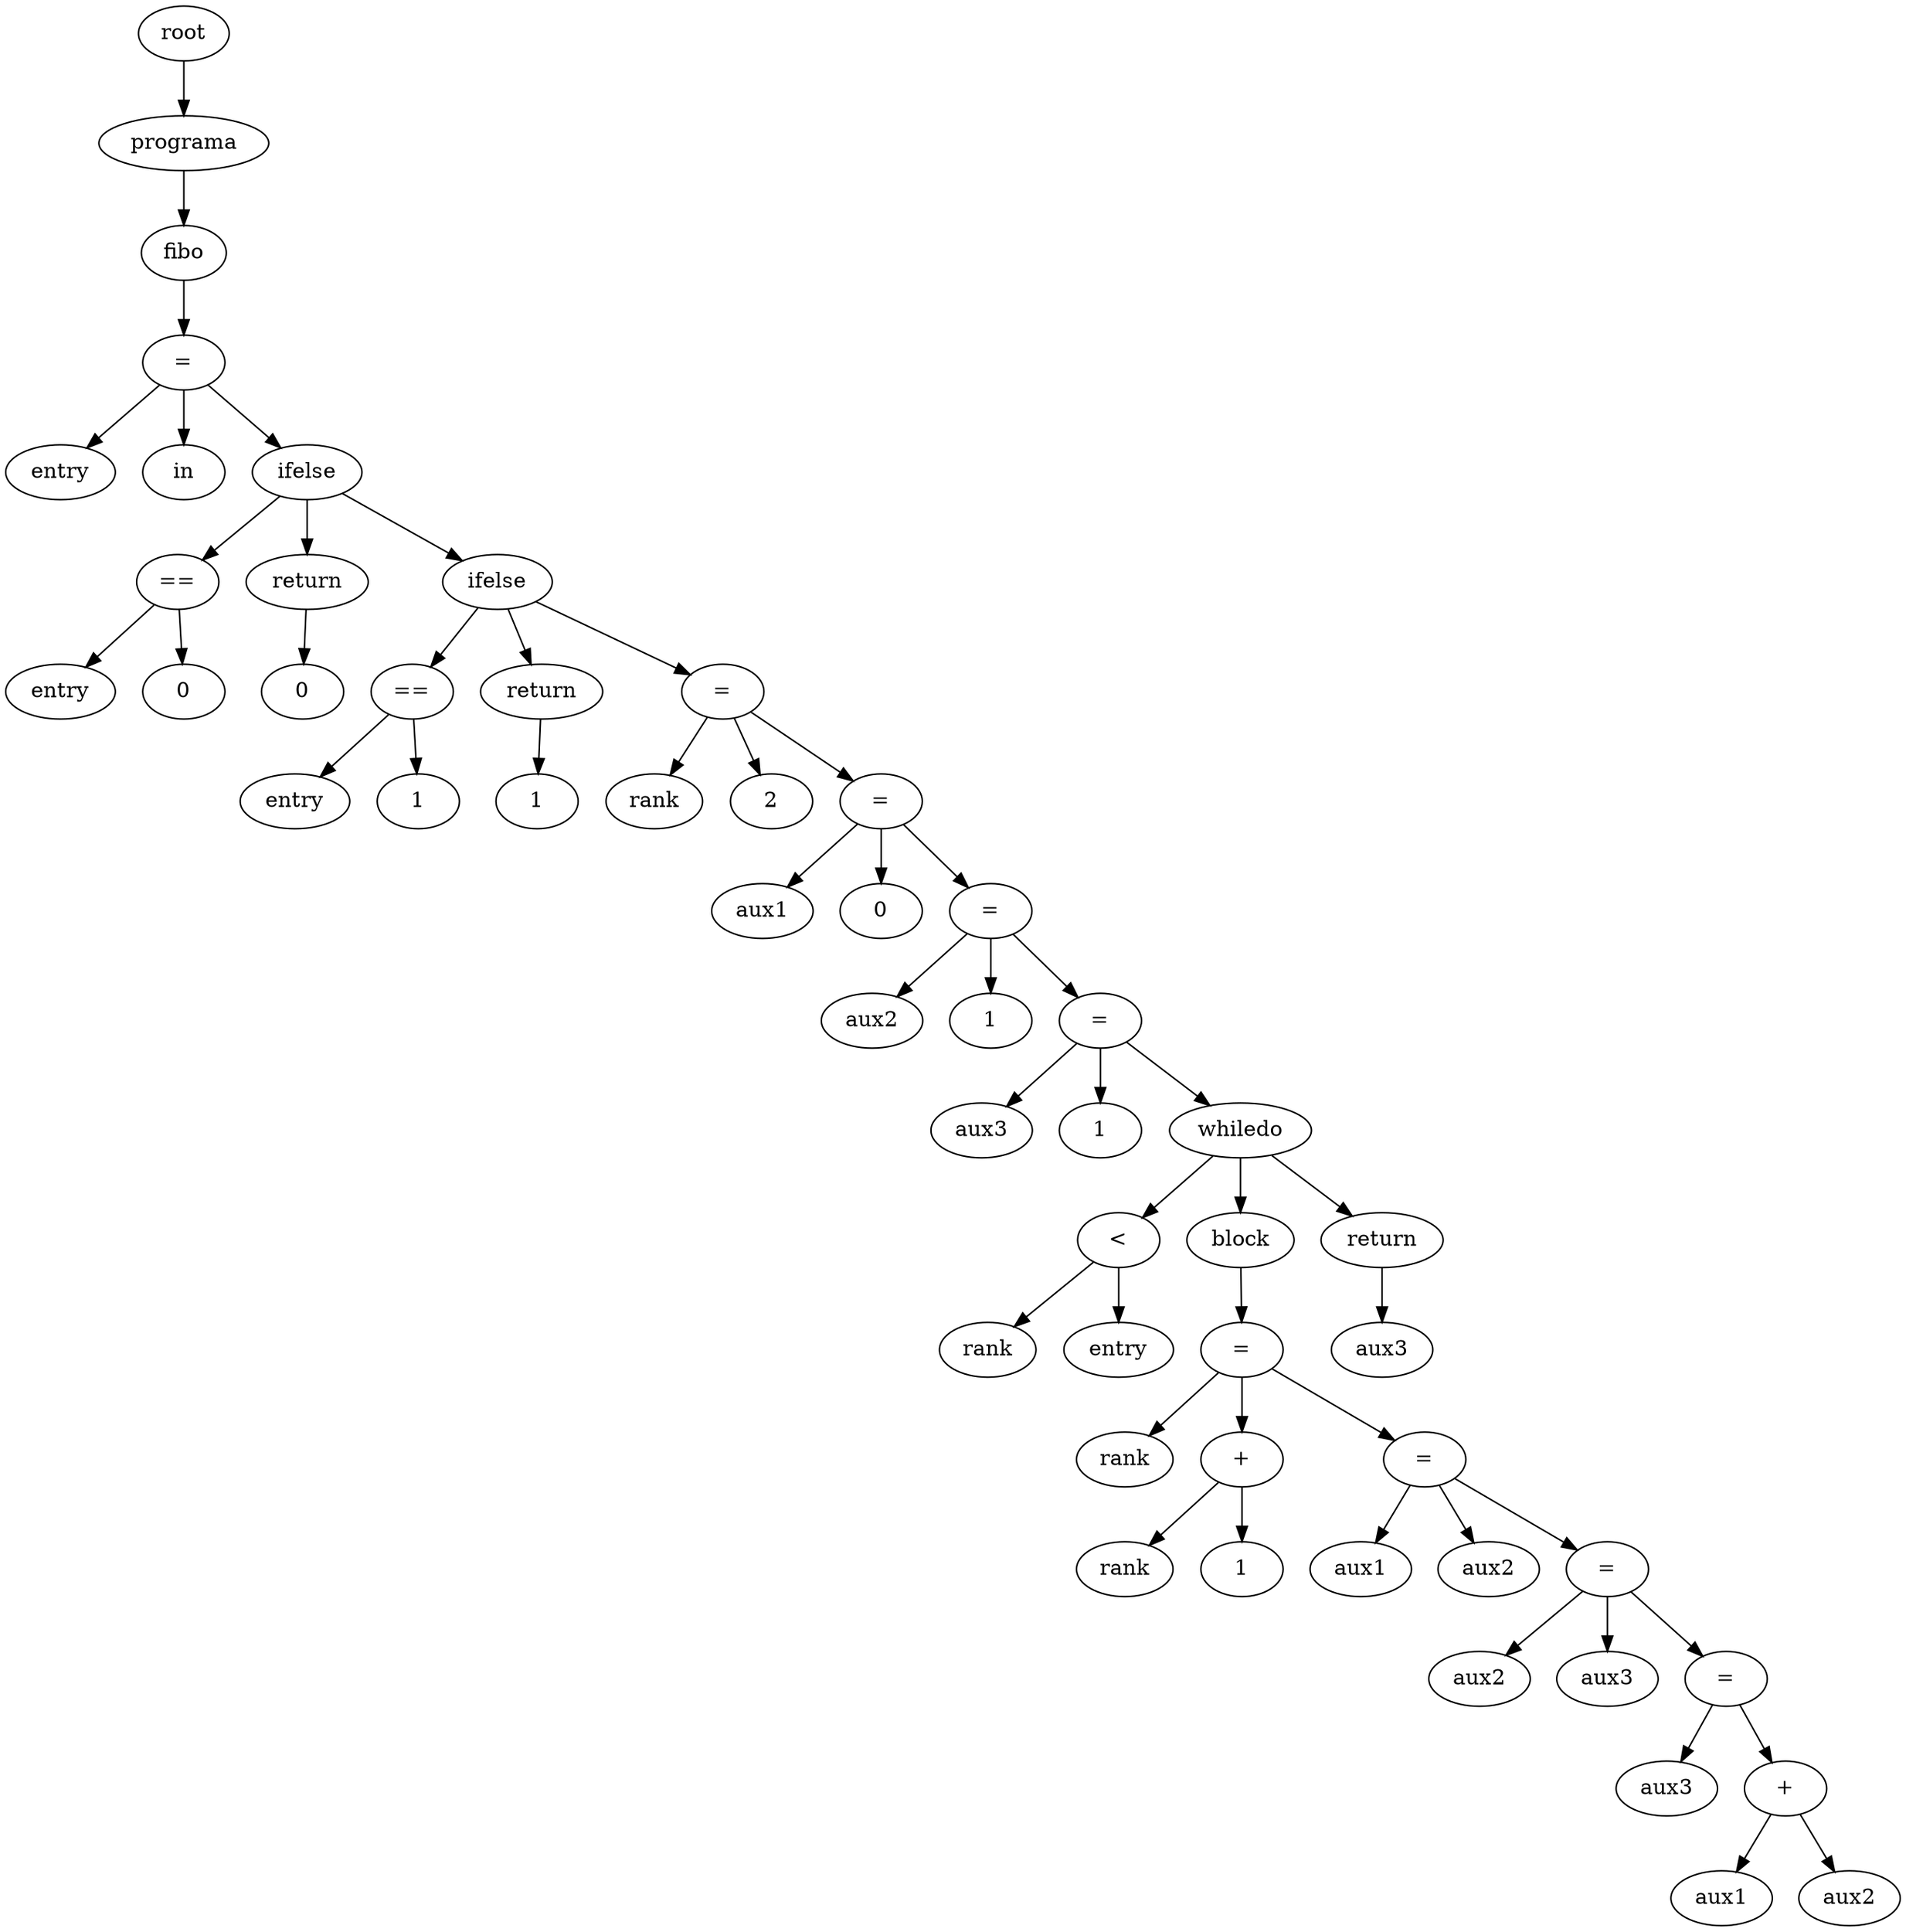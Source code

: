 digraph G {
node_0x9506958 [label="entry"]
node_0x9506970 [label="in"]
node_0x9506988 [label="="]
node_0x9506988 -> node_0x9506958
node_0x9506988 -> node_0x9506970
node_0x95069a0 [label="entry"]
node_0x95069e0 [label="0"]
node_0x95069f8 [label="=="]
node_0x95069f8 -> node_0x95069a0
node_0x95069f8 -> node_0x95069e0
node_0x9506a10 [label="0"]
node_0x9506a28 [label="return"]
node_0x9506a28 -> node_0x9506a10
node_0x9506a40 [label="ifelse"]
node_0x9506a40 -> node_0x95069f8
node_0x9506a40 -> node_0x9506a28
node_0x9506a58 [label="entry"]
node_0x9506a98 [label="1"]
node_0x9506ab0 [label="=="]
node_0x9506ab0 -> node_0x9506a58
node_0x9506ab0 -> node_0x9506a98
node_0x9506ac8 [label="1"]
node_0x9506ae0 [label="return"]
node_0x9506ae0 -> node_0x9506ac8
node_0x9506af8 [label="ifelse"]
node_0x9506af8 -> node_0x9506ab0
node_0x9506af8 -> node_0x9506ae0
node_0x9506b10 [label="rank"]
node_0x9506b50 [label="2"]
node_0x9506b68 [label="="]
node_0x9506b68 -> node_0x9506b10
node_0x9506b68 -> node_0x9506b50
node_0x9506b80 [label="aux1"]
node_0x9506b98 [label="0"]
node_0x9506bb0 [label="="]
node_0x9506bb0 -> node_0x9506b80
node_0x9506bb0 -> node_0x9506b98
node_0x9506bc8 [label="aux2"]
node_0x9506be0 [label="1"]
node_0x9506bf8 [label="="]
node_0x9506bf8 -> node_0x9506bc8
node_0x9506bf8 -> node_0x9506be0
node_0x9506c10 [label="aux3"]
node_0x9506c28 [label="1"]
node_0x9506c40 [label="="]
node_0x9506c40 -> node_0x9506c10
node_0x9506c40 -> node_0x9506c28
node_0x9506c58 [label="rank"]
node_0x9506c70 [label="entry"]
node_0x9506c88 [label="<"]
node_0x9506c88 -> node_0x9506c58
node_0x9506c88 -> node_0x9506c70
node_0x9506ca0 [label="rank"]
node_0x9506cb8 [label="rank"]
node_0x9506cd0 [label="1"]
node_0x9506ce8 [label="+"]
node_0x9506ce8 -> node_0x9506cb8
node_0x9506ce8 -> node_0x9506cd0
node_0x9506d00 [label="="]
node_0x9506d00 -> node_0x9506ca0
node_0x9506d00 -> node_0x9506ce8
node_0x9506d18 [label="aux1"]
node_0x9506d30 [label="aux2"]
node_0x9506d48 [label="="]
node_0x9506d48 -> node_0x9506d18
node_0x9506d48 -> node_0x9506d30
node_0x9506d60 [label="aux2"]
node_0x9506d78 [label="aux3"]
node_0x9506d90 [label="="]
node_0x9506d90 -> node_0x9506d60
node_0x9506d90 -> node_0x9506d78
node_0x9506da8 [label="aux3"]
node_0x9506dc0 [label="aux1"]
node_0x9506dd8 [label="aux2"]
node_0x9506df0 [label="+"]
node_0x9506df0 -> node_0x9506dc0
node_0x9506df0 -> node_0x9506dd8
node_0x9506e08 [label="="]
node_0x9506e08 -> node_0x9506da8
node_0x9506e08 -> node_0x9506df0
node_0x9506d90 -> node_0x9506e08
node_0x9506d48 -> node_0x9506d90
node_0x9506d00 -> node_0x9506d48
node_0x9506e38 [label="block"]
node_0x9506e38 -> node_0x9506d00
node_0x9506e20 [label="whiledo"]
node_0x9506e20 -> node_0x9506c88
node_0x9506e20 -> node_0x9506e38
node_0x9506e50 [label="aux3"]
node_0x9506e68 [label="return"]
node_0x9506e68 -> node_0x9506e50
node_0x9506e20 -> node_0x9506e68
node_0x9506c40 -> node_0x9506e20
node_0x9506bf8 -> node_0x9506c40
node_0x9506bb0 -> node_0x9506bf8
node_0x9506b68 -> node_0x9506bb0
node_0x9506af8 -> node_0x9506b68
node_0x9506a40 -> node_0x9506af8
node_0x9506988 -> node_0x9506a40
node_0x9506e98 [label="fibo"]
node_0x9506e98 -> node_0x9506988
node_0x9506eb0 [label="programa"]
node_0x9506eb0 -> node_0x9506e98
root -> node_0x9506eb0
  root [label="root"]
}
